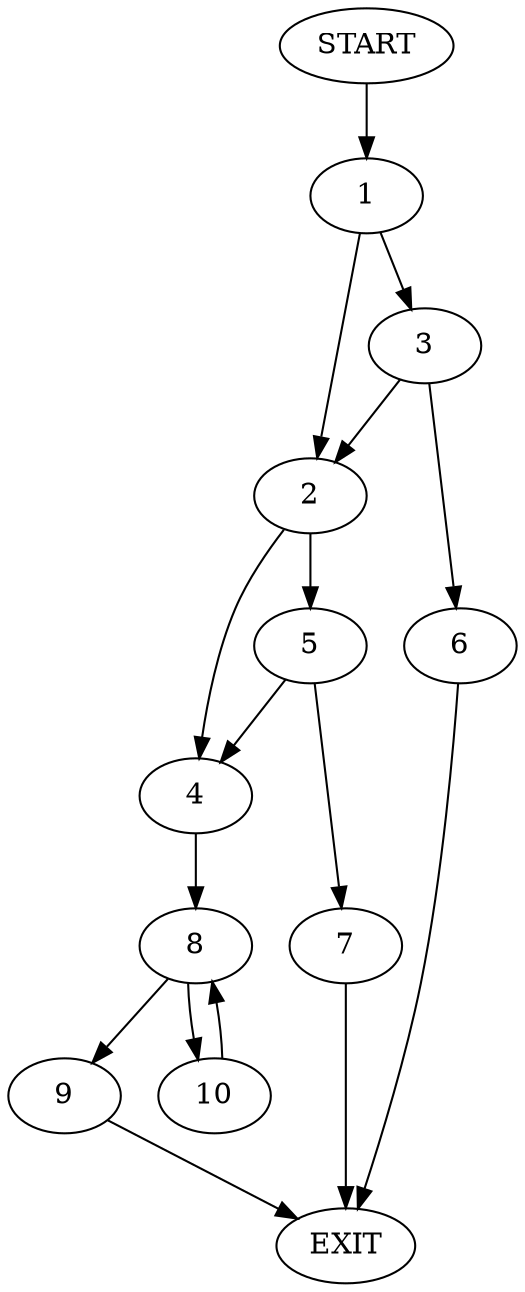 digraph {
0 [label="START"]
11 [label="EXIT"]
0 -> 1
1 -> 2
1 -> 3
2 -> 4
2 -> 5
3 -> 2
3 -> 6
6 -> 11
5 -> 4
5 -> 7
4 -> 8
7 -> 11
8 -> 9
8 -> 10
9 -> 11
10 -> 8
}

